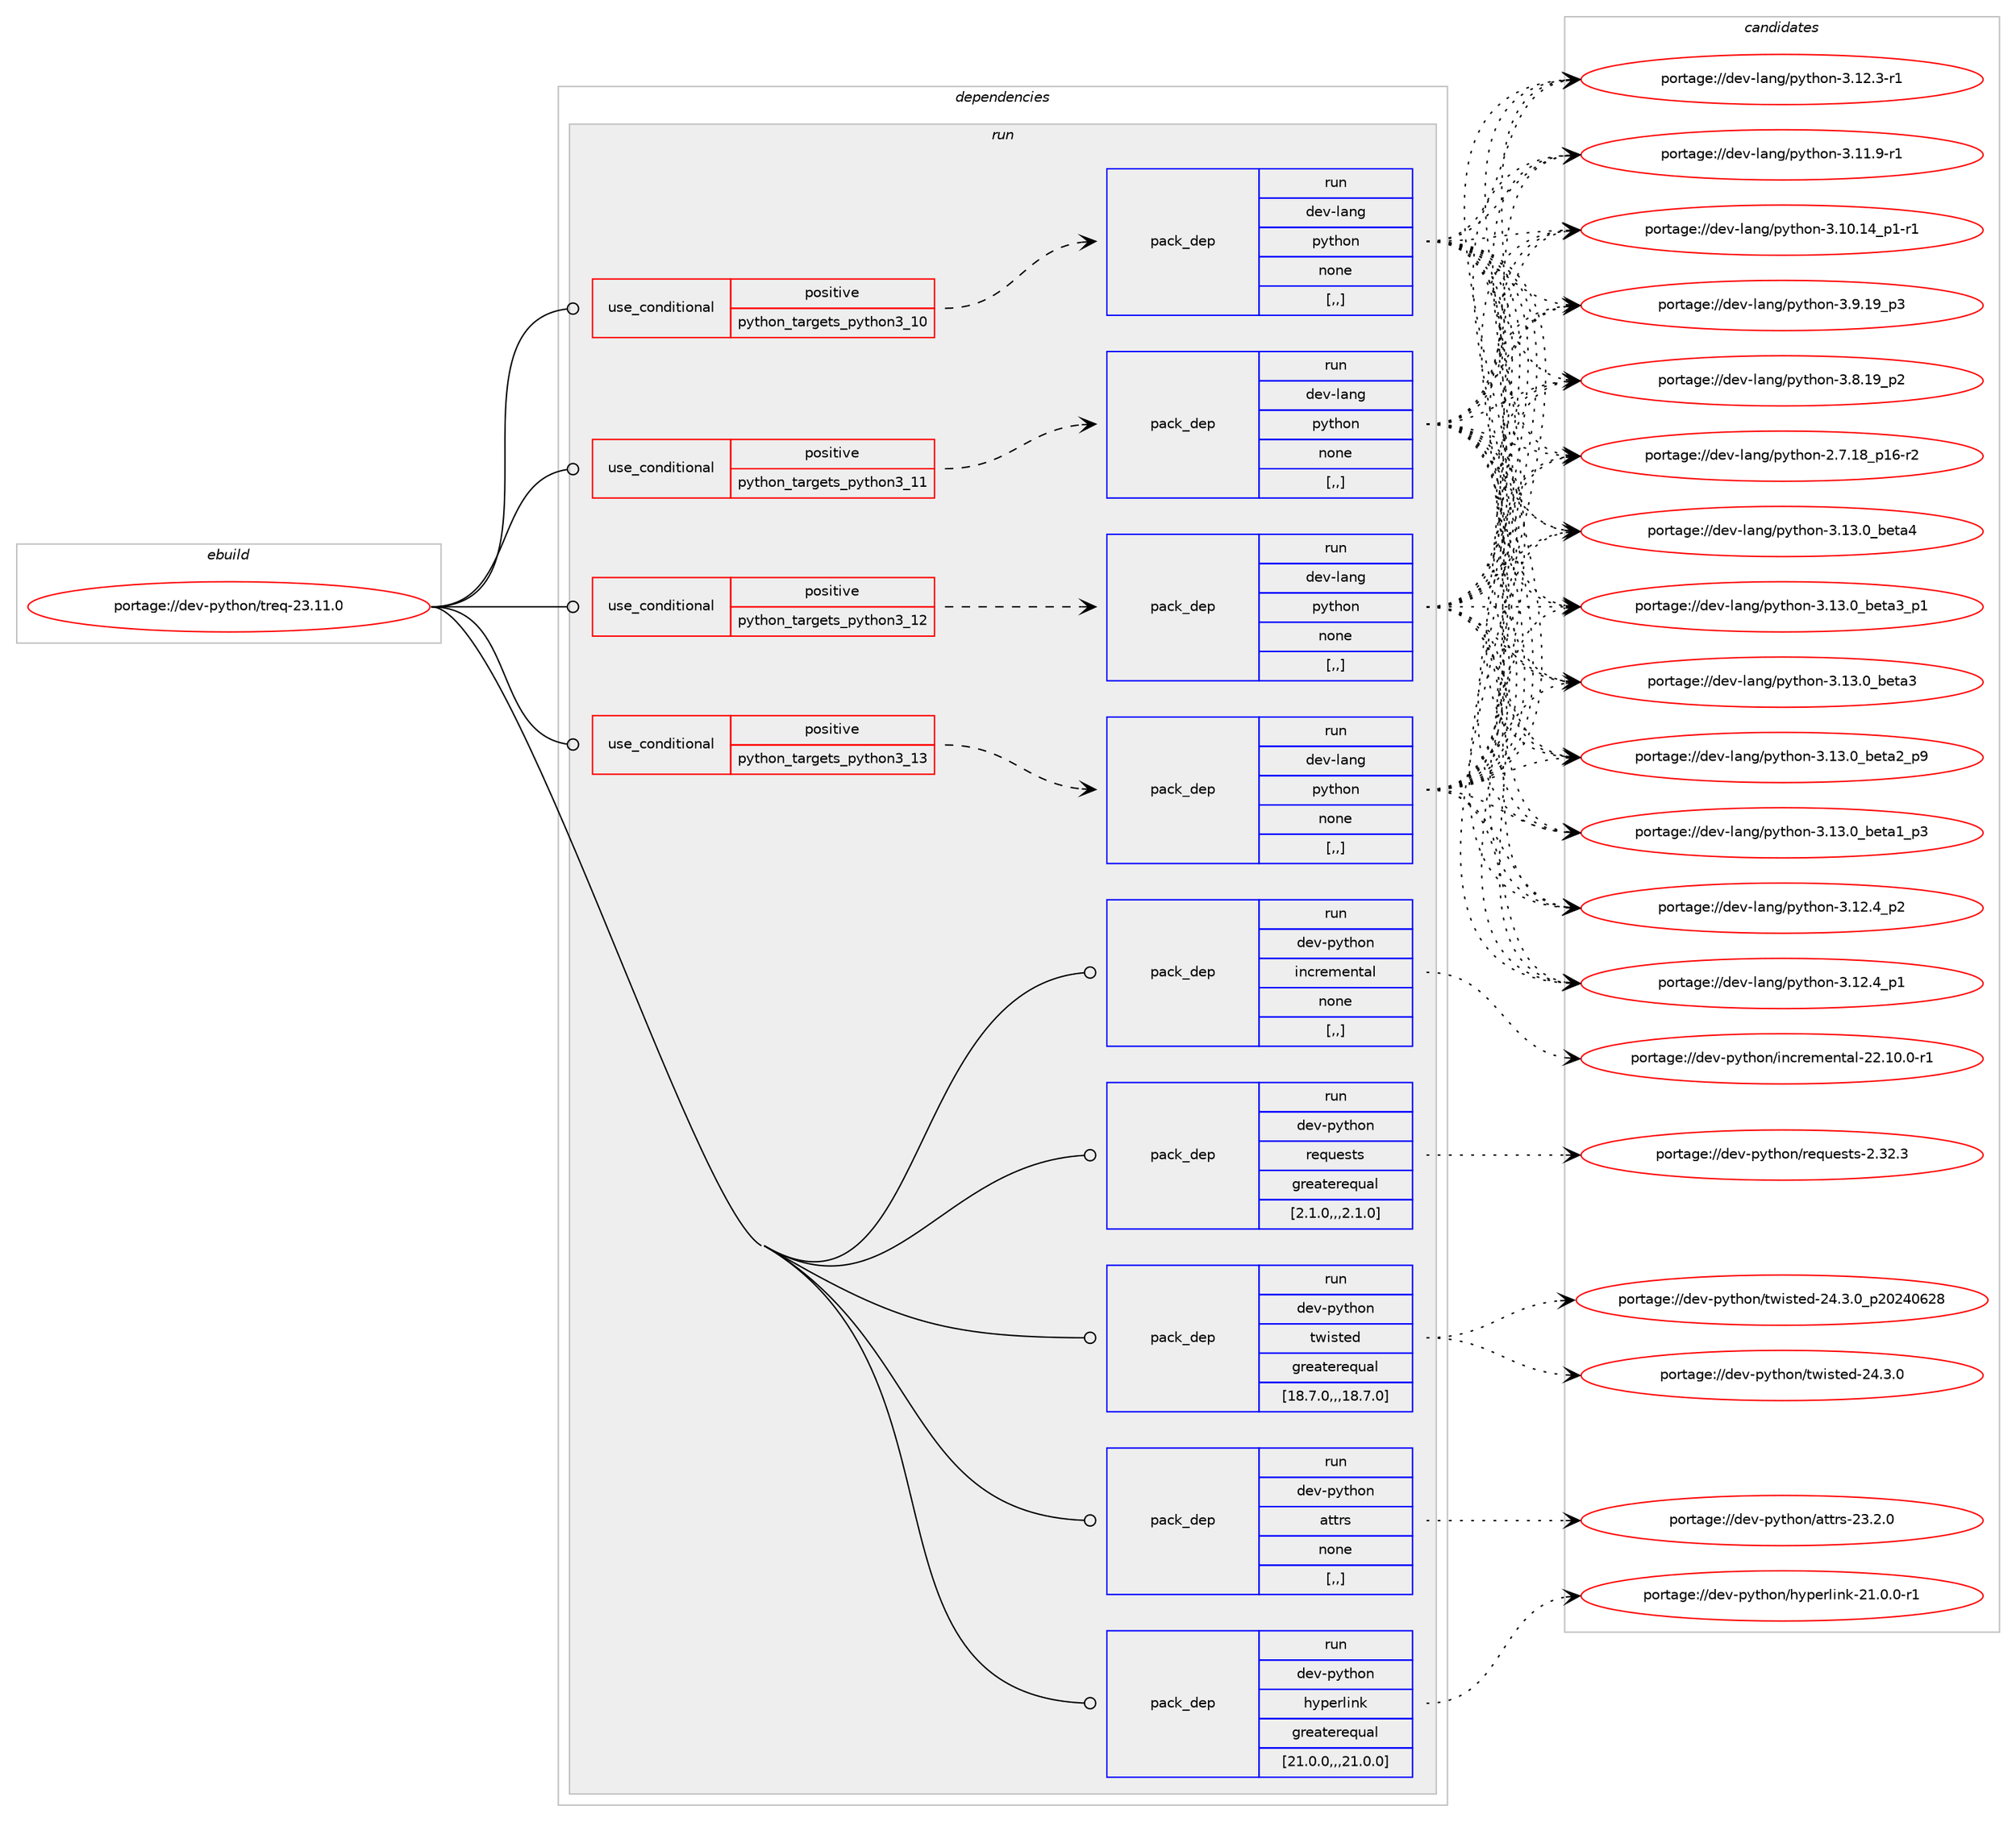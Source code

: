 digraph prolog {

# *************
# Graph options
# *************

newrank=true;
concentrate=true;
compound=true;
graph [rankdir=LR,fontname=Helvetica,fontsize=10,ranksep=1.5];#, ranksep=2.5, nodesep=0.2];
edge  [arrowhead=vee];
node  [fontname=Helvetica,fontsize=10];

# **********
# The ebuild
# **********

subgraph cluster_leftcol {
color=gray;
label=<<i>ebuild</i>>;
id [label="portage://dev-python/treq-23.11.0", color=red, width=4, href="../dev-python/treq-23.11.0.svg"];
}

# ****************
# The dependencies
# ****************

subgraph cluster_midcol {
color=gray;
label=<<i>dependencies</i>>;
subgraph cluster_compile {
fillcolor="#eeeeee";
style=filled;
label=<<i>compile</i>>;
}
subgraph cluster_compileandrun {
fillcolor="#eeeeee";
style=filled;
label=<<i>compile and run</i>>;
}
subgraph cluster_run {
fillcolor="#eeeeee";
style=filled;
label=<<i>run</i>>;
subgraph cond40737 {
dependency166390 [label=<<TABLE BORDER="0" CELLBORDER="1" CELLSPACING="0" CELLPADDING="4"><TR><TD ROWSPAN="3" CELLPADDING="10">use_conditional</TD></TR><TR><TD>positive</TD></TR><TR><TD>python_targets_python3_10</TD></TR></TABLE>>, shape=none, color=red];
subgraph pack124380 {
dependency166391 [label=<<TABLE BORDER="0" CELLBORDER="1" CELLSPACING="0" CELLPADDING="4" WIDTH="220"><TR><TD ROWSPAN="6" CELLPADDING="30">pack_dep</TD></TR><TR><TD WIDTH="110">run</TD></TR><TR><TD>dev-lang</TD></TR><TR><TD>python</TD></TR><TR><TD>none</TD></TR><TR><TD>[,,]</TD></TR></TABLE>>, shape=none, color=blue];
}
dependency166390:e -> dependency166391:w [weight=20,style="dashed",arrowhead="vee"];
}
id:e -> dependency166390:w [weight=20,style="solid",arrowhead="odot"];
subgraph cond40738 {
dependency166392 [label=<<TABLE BORDER="0" CELLBORDER="1" CELLSPACING="0" CELLPADDING="4"><TR><TD ROWSPAN="3" CELLPADDING="10">use_conditional</TD></TR><TR><TD>positive</TD></TR><TR><TD>python_targets_python3_11</TD></TR></TABLE>>, shape=none, color=red];
subgraph pack124381 {
dependency166393 [label=<<TABLE BORDER="0" CELLBORDER="1" CELLSPACING="0" CELLPADDING="4" WIDTH="220"><TR><TD ROWSPAN="6" CELLPADDING="30">pack_dep</TD></TR><TR><TD WIDTH="110">run</TD></TR><TR><TD>dev-lang</TD></TR><TR><TD>python</TD></TR><TR><TD>none</TD></TR><TR><TD>[,,]</TD></TR></TABLE>>, shape=none, color=blue];
}
dependency166392:e -> dependency166393:w [weight=20,style="dashed",arrowhead="vee"];
}
id:e -> dependency166392:w [weight=20,style="solid",arrowhead="odot"];
subgraph cond40739 {
dependency166394 [label=<<TABLE BORDER="0" CELLBORDER="1" CELLSPACING="0" CELLPADDING="4"><TR><TD ROWSPAN="3" CELLPADDING="10">use_conditional</TD></TR><TR><TD>positive</TD></TR><TR><TD>python_targets_python3_12</TD></TR></TABLE>>, shape=none, color=red];
subgraph pack124382 {
dependency166395 [label=<<TABLE BORDER="0" CELLBORDER="1" CELLSPACING="0" CELLPADDING="4" WIDTH="220"><TR><TD ROWSPAN="6" CELLPADDING="30">pack_dep</TD></TR><TR><TD WIDTH="110">run</TD></TR><TR><TD>dev-lang</TD></TR><TR><TD>python</TD></TR><TR><TD>none</TD></TR><TR><TD>[,,]</TD></TR></TABLE>>, shape=none, color=blue];
}
dependency166394:e -> dependency166395:w [weight=20,style="dashed",arrowhead="vee"];
}
id:e -> dependency166394:w [weight=20,style="solid",arrowhead="odot"];
subgraph cond40740 {
dependency166396 [label=<<TABLE BORDER="0" CELLBORDER="1" CELLSPACING="0" CELLPADDING="4"><TR><TD ROWSPAN="3" CELLPADDING="10">use_conditional</TD></TR><TR><TD>positive</TD></TR><TR><TD>python_targets_python3_13</TD></TR></TABLE>>, shape=none, color=red];
subgraph pack124383 {
dependency166397 [label=<<TABLE BORDER="0" CELLBORDER="1" CELLSPACING="0" CELLPADDING="4" WIDTH="220"><TR><TD ROWSPAN="6" CELLPADDING="30">pack_dep</TD></TR><TR><TD WIDTH="110">run</TD></TR><TR><TD>dev-lang</TD></TR><TR><TD>python</TD></TR><TR><TD>none</TD></TR><TR><TD>[,,]</TD></TR></TABLE>>, shape=none, color=blue];
}
dependency166396:e -> dependency166397:w [weight=20,style="dashed",arrowhead="vee"];
}
id:e -> dependency166396:w [weight=20,style="solid",arrowhead="odot"];
subgraph pack124384 {
dependency166398 [label=<<TABLE BORDER="0" CELLBORDER="1" CELLSPACING="0" CELLPADDING="4" WIDTH="220"><TR><TD ROWSPAN="6" CELLPADDING="30">pack_dep</TD></TR><TR><TD WIDTH="110">run</TD></TR><TR><TD>dev-python</TD></TR><TR><TD>attrs</TD></TR><TR><TD>none</TD></TR><TR><TD>[,,]</TD></TR></TABLE>>, shape=none, color=blue];
}
id:e -> dependency166398:w [weight=20,style="solid",arrowhead="odot"];
subgraph pack124385 {
dependency166399 [label=<<TABLE BORDER="0" CELLBORDER="1" CELLSPACING="0" CELLPADDING="4" WIDTH="220"><TR><TD ROWSPAN="6" CELLPADDING="30">pack_dep</TD></TR><TR><TD WIDTH="110">run</TD></TR><TR><TD>dev-python</TD></TR><TR><TD>hyperlink</TD></TR><TR><TD>greaterequal</TD></TR><TR><TD>[21.0.0,,,21.0.0]</TD></TR></TABLE>>, shape=none, color=blue];
}
id:e -> dependency166399:w [weight=20,style="solid",arrowhead="odot"];
subgraph pack124386 {
dependency166400 [label=<<TABLE BORDER="0" CELLBORDER="1" CELLSPACING="0" CELLPADDING="4" WIDTH="220"><TR><TD ROWSPAN="6" CELLPADDING="30">pack_dep</TD></TR><TR><TD WIDTH="110">run</TD></TR><TR><TD>dev-python</TD></TR><TR><TD>incremental</TD></TR><TR><TD>none</TD></TR><TR><TD>[,,]</TD></TR></TABLE>>, shape=none, color=blue];
}
id:e -> dependency166400:w [weight=20,style="solid",arrowhead="odot"];
subgraph pack124387 {
dependency166401 [label=<<TABLE BORDER="0" CELLBORDER="1" CELLSPACING="0" CELLPADDING="4" WIDTH="220"><TR><TD ROWSPAN="6" CELLPADDING="30">pack_dep</TD></TR><TR><TD WIDTH="110">run</TD></TR><TR><TD>dev-python</TD></TR><TR><TD>requests</TD></TR><TR><TD>greaterequal</TD></TR><TR><TD>[2.1.0,,,2.1.0]</TD></TR></TABLE>>, shape=none, color=blue];
}
id:e -> dependency166401:w [weight=20,style="solid",arrowhead="odot"];
subgraph pack124388 {
dependency166402 [label=<<TABLE BORDER="0" CELLBORDER="1" CELLSPACING="0" CELLPADDING="4" WIDTH="220"><TR><TD ROWSPAN="6" CELLPADDING="30">pack_dep</TD></TR><TR><TD WIDTH="110">run</TD></TR><TR><TD>dev-python</TD></TR><TR><TD>twisted</TD></TR><TR><TD>greaterequal</TD></TR><TR><TD>[18.7.0,,,18.7.0]</TD></TR></TABLE>>, shape=none, color=blue];
}
id:e -> dependency166402:w [weight=20,style="solid",arrowhead="odot"];
}
}

# **************
# The candidates
# **************

subgraph cluster_choices {
rank=same;
color=gray;
label=<<i>candidates</i>>;

subgraph choice124380 {
color=black;
nodesep=1;
choice1001011184510897110103471121211161041111104551464951464895981011169752 [label="portage://dev-lang/python-3.13.0_beta4", color=red, width=4,href="../dev-lang/python-3.13.0_beta4.svg"];
choice10010111845108971101034711212111610411111045514649514648959810111697519511249 [label="portage://dev-lang/python-3.13.0_beta3_p1", color=red, width=4,href="../dev-lang/python-3.13.0_beta3_p1.svg"];
choice1001011184510897110103471121211161041111104551464951464895981011169751 [label="portage://dev-lang/python-3.13.0_beta3", color=red, width=4,href="../dev-lang/python-3.13.0_beta3.svg"];
choice10010111845108971101034711212111610411111045514649514648959810111697509511257 [label="portage://dev-lang/python-3.13.0_beta2_p9", color=red, width=4,href="../dev-lang/python-3.13.0_beta2_p9.svg"];
choice10010111845108971101034711212111610411111045514649514648959810111697499511251 [label="portage://dev-lang/python-3.13.0_beta1_p3", color=red, width=4,href="../dev-lang/python-3.13.0_beta1_p3.svg"];
choice100101118451089711010347112121116104111110455146495046529511250 [label="portage://dev-lang/python-3.12.4_p2", color=red, width=4,href="../dev-lang/python-3.12.4_p2.svg"];
choice100101118451089711010347112121116104111110455146495046529511249 [label="portage://dev-lang/python-3.12.4_p1", color=red, width=4,href="../dev-lang/python-3.12.4_p1.svg"];
choice100101118451089711010347112121116104111110455146495046514511449 [label="portage://dev-lang/python-3.12.3-r1", color=red, width=4,href="../dev-lang/python-3.12.3-r1.svg"];
choice100101118451089711010347112121116104111110455146494946574511449 [label="portage://dev-lang/python-3.11.9-r1", color=red, width=4,href="../dev-lang/python-3.11.9-r1.svg"];
choice100101118451089711010347112121116104111110455146494846495295112494511449 [label="portage://dev-lang/python-3.10.14_p1-r1", color=red, width=4,href="../dev-lang/python-3.10.14_p1-r1.svg"];
choice100101118451089711010347112121116104111110455146574649579511251 [label="portage://dev-lang/python-3.9.19_p3", color=red, width=4,href="../dev-lang/python-3.9.19_p3.svg"];
choice100101118451089711010347112121116104111110455146564649579511250 [label="portage://dev-lang/python-3.8.19_p2", color=red, width=4,href="../dev-lang/python-3.8.19_p2.svg"];
choice100101118451089711010347112121116104111110455046554649569511249544511450 [label="portage://dev-lang/python-2.7.18_p16-r2", color=red, width=4,href="../dev-lang/python-2.7.18_p16-r2.svg"];
dependency166391:e -> choice1001011184510897110103471121211161041111104551464951464895981011169752:w [style=dotted,weight="100"];
dependency166391:e -> choice10010111845108971101034711212111610411111045514649514648959810111697519511249:w [style=dotted,weight="100"];
dependency166391:e -> choice1001011184510897110103471121211161041111104551464951464895981011169751:w [style=dotted,weight="100"];
dependency166391:e -> choice10010111845108971101034711212111610411111045514649514648959810111697509511257:w [style=dotted,weight="100"];
dependency166391:e -> choice10010111845108971101034711212111610411111045514649514648959810111697499511251:w [style=dotted,weight="100"];
dependency166391:e -> choice100101118451089711010347112121116104111110455146495046529511250:w [style=dotted,weight="100"];
dependency166391:e -> choice100101118451089711010347112121116104111110455146495046529511249:w [style=dotted,weight="100"];
dependency166391:e -> choice100101118451089711010347112121116104111110455146495046514511449:w [style=dotted,weight="100"];
dependency166391:e -> choice100101118451089711010347112121116104111110455146494946574511449:w [style=dotted,weight="100"];
dependency166391:e -> choice100101118451089711010347112121116104111110455146494846495295112494511449:w [style=dotted,weight="100"];
dependency166391:e -> choice100101118451089711010347112121116104111110455146574649579511251:w [style=dotted,weight="100"];
dependency166391:e -> choice100101118451089711010347112121116104111110455146564649579511250:w [style=dotted,weight="100"];
dependency166391:e -> choice100101118451089711010347112121116104111110455046554649569511249544511450:w [style=dotted,weight="100"];
}
subgraph choice124381 {
color=black;
nodesep=1;
choice1001011184510897110103471121211161041111104551464951464895981011169752 [label="portage://dev-lang/python-3.13.0_beta4", color=red, width=4,href="../dev-lang/python-3.13.0_beta4.svg"];
choice10010111845108971101034711212111610411111045514649514648959810111697519511249 [label="portage://dev-lang/python-3.13.0_beta3_p1", color=red, width=4,href="../dev-lang/python-3.13.0_beta3_p1.svg"];
choice1001011184510897110103471121211161041111104551464951464895981011169751 [label="portage://dev-lang/python-3.13.0_beta3", color=red, width=4,href="../dev-lang/python-3.13.0_beta3.svg"];
choice10010111845108971101034711212111610411111045514649514648959810111697509511257 [label="portage://dev-lang/python-3.13.0_beta2_p9", color=red, width=4,href="../dev-lang/python-3.13.0_beta2_p9.svg"];
choice10010111845108971101034711212111610411111045514649514648959810111697499511251 [label="portage://dev-lang/python-3.13.0_beta1_p3", color=red, width=4,href="../dev-lang/python-3.13.0_beta1_p3.svg"];
choice100101118451089711010347112121116104111110455146495046529511250 [label="portage://dev-lang/python-3.12.4_p2", color=red, width=4,href="../dev-lang/python-3.12.4_p2.svg"];
choice100101118451089711010347112121116104111110455146495046529511249 [label="portage://dev-lang/python-3.12.4_p1", color=red, width=4,href="../dev-lang/python-3.12.4_p1.svg"];
choice100101118451089711010347112121116104111110455146495046514511449 [label="portage://dev-lang/python-3.12.3-r1", color=red, width=4,href="../dev-lang/python-3.12.3-r1.svg"];
choice100101118451089711010347112121116104111110455146494946574511449 [label="portage://dev-lang/python-3.11.9-r1", color=red, width=4,href="../dev-lang/python-3.11.9-r1.svg"];
choice100101118451089711010347112121116104111110455146494846495295112494511449 [label="portage://dev-lang/python-3.10.14_p1-r1", color=red, width=4,href="../dev-lang/python-3.10.14_p1-r1.svg"];
choice100101118451089711010347112121116104111110455146574649579511251 [label="portage://dev-lang/python-3.9.19_p3", color=red, width=4,href="../dev-lang/python-3.9.19_p3.svg"];
choice100101118451089711010347112121116104111110455146564649579511250 [label="portage://dev-lang/python-3.8.19_p2", color=red, width=4,href="../dev-lang/python-3.8.19_p2.svg"];
choice100101118451089711010347112121116104111110455046554649569511249544511450 [label="portage://dev-lang/python-2.7.18_p16-r2", color=red, width=4,href="../dev-lang/python-2.7.18_p16-r2.svg"];
dependency166393:e -> choice1001011184510897110103471121211161041111104551464951464895981011169752:w [style=dotted,weight="100"];
dependency166393:e -> choice10010111845108971101034711212111610411111045514649514648959810111697519511249:w [style=dotted,weight="100"];
dependency166393:e -> choice1001011184510897110103471121211161041111104551464951464895981011169751:w [style=dotted,weight="100"];
dependency166393:e -> choice10010111845108971101034711212111610411111045514649514648959810111697509511257:w [style=dotted,weight="100"];
dependency166393:e -> choice10010111845108971101034711212111610411111045514649514648959810111697499511251:w [style=dotted,weight="100"];
dependency166393:e -> choice100101118451089711010347112121116104111110455146495046529511250:w [style=dotted,weight="100"];
dependency166393:e -> choice100101118451089711010347112121116104111110455146495046529511249:w [style=dotted,weight="100"];
dependency166393:e -> choice100101118451089711010347112121116104111110455146495046514511449:w [style=dotted,weight="100"];
dependency166393:e -> choice100101118451089711010347112121116104111110455146494946574511449:w [style=dotted,weight="100"];
dependency166393:e -> choice100101118451089711010347112121116104111110455146494846495295112494511449:w [style=dotted,weight="100"];
dependency166393:e -> choice100101118451089711010347112121116104111110455146574649579511251:w [style=dotted,weight="100"];
dependency166393:e -> choice100101118451089711010347112121116104111110455146564649579511250:w [style=dotted,weight="100"];
dependency166393:e -> choice100101118451089711010347112121116104111110455046554649569511249544511450:w [style=dotted,weight="100"];
}
subgraph choice124382 {
color=black;
nodesep=1;
choice1001011184510897110103471121211161041111104551464951464895981011169752 [label="portage://dev-lang/python-3.13.0_beta4", color=red, width=4,href="../dev-lang/python-3.13.0_beta4.svg"];
choice10010111845108971101034711212111610411111045514649514648959810111697519511249 [label="portage://dev-lang/python-3.13.0_beta3_p1", color=red, width=4,href="../dev-lang/python-3.13.0_beta3_p1.svg"];
choice1001011184510897110103471121211161041111104551464951464895981011169751 [label="portage://dev-lang/python-3.13.0_beta3", color=red, width=4,href="../dev-lang/python-3.13.0_beta3.svg"];
choice10010111845108971101034711212111610411111045514649514648959810111697509511257 [label="portage://dev-lang/python-3.13.0_beta2_p9", color=red, width=4,href="../dev-lang/python-3.13.0_beta2_p9.svg"];
choice10010111845108971101034711212111610411111045514649514648959810111697499511251 [label="portage://dev-lang/python-3.13.0_beta1_p3", color=red, width=4,href="../dev-lang/python-3.13.0_beta1_p3.svg"];
choice100101118451089711010347112121116104111110455146495046529511250 [label="portage://dev-lang/python-3.12.4_p2", color=red, width=4,href="../dev-lang/python-3.12.4_p2.svg"];
choice100101118451089711010347112121116104111110455146495046529511249 [label="portage://dev-lang/python-3.12.4_p1", color=red, width=4,href="../dev-lang/python-3.12.4_p1.svg"];
choice100101118451089711010347112121116104111110455146495046514511449 [label="portage://dev-lang/python-3.12.3-r1", color=red, width=4,href="../dev-lang/python-3.12.3-r1.svg"];
choice100101118451089711010347112121116104111110455146494946574511449 [label="portage://dev-lang/python-3.11.9-r1", color=red, width=4,href="../dev-lang/python-3.11.9-r1.svg"];
choice100101118451089711010347112121116104111110455146494846495295112494511449 [label="portage://dev-lang/python-3.10.14_p1-r1", color=red, width=4,href="../dev-lang/python-3.10.14_p1-r1.svg"];
choice100101118451089711010347112121116104111110455146574649579511251 [label="portage://dev-lang/python-3.9.19_p3", color=red, width=4,href="../dev-lang/python-3.9.19_p3.svg"];
choice100101118451089711010347112121116104111110455146564649579511250 [label="portage://dev-lang/python-3.8.19_p2", color=red, width=4,href="../dev-lang/python-3.8.19_p2.svg"];
choice100101118451089711010347112121116104111110455046554649569511249544511450 [label="portage://dev-lang/python-2.7.18_p16-r2", color=red, width=4,href="../dev-lang/python-2.7.18_p16-r2.svg"];
dependency166395:e -> choice1001011184510897110103471121211161041111104551464951464895981011169752:w [style=dotted,weight="100"];
dependency166395:e -> choice10010111845108971101034711212111610411111045514649514648959810111697519511249:w [style=dotted,weight="100"];
dependency166395:e -> choice1001011184510897110103471121211161041111104551464951464895981011169751:w [style=dotted,weight="100"];
dependency166395:e -> choice10010111845108971101034711212111610411111045514649514648959810111697509511257:w [style=dotted,weight="100"];
dependency166395:e -> choice10010111845108971101034711212111610411111045514649514648959810111697499511251:w [style=dotted,weight="100"];
dependency166395:e -> choice100101118451089711010347112121116104111110455146495046529511250:w [style=dotted,weight="100"];
dependency166395:e -> choice100101118451089711010347112121116104111110455146495046529511249:w [style=dotted,weight="100"];
dependency166395:e -> choice100101118451089711010347112121116104111110455146495046514511449:w [style=dotted,weight="100"];
dependency166395:e -> choice100101118451089711010347112121116104111110455146494946574511449:w [style=dotted,weight="100"];
dependency166395:e -> choice100101118451089711010347112121116104111110455146494846495295112494511449:w [style=dotted,weight="100"];
dependency166395:e -> choice100101118451089711010347112121116104111110455146574649579511251:w [style=dotted,weight="100"];
dependency166395:e -> choice100101118451089711010347112121116104111110455146564649579511250:w [style=dotted,weight="100"];
dependency166395:e -> choice100101118451089711010347112121116104111110455046554649569511249544511450:w [style=dotted,weight="100"];
}
subgraph choice124383 {
color=black;
nodesep=1;
choice1001011184510897110103471121211161041111104551464951464895981011169752 [label="portage://dev-lang/python-3.13.0_beta4", color=red, width=4,href="../dev-lang/python-3.13.0_beta4.svg"];
choice10010111845108971101034711212111610411111045514649514648959810111697519511249 [label="portage://dev-lang/python-3.13.0_beta3_p1", color=red, width=4,href="../dev-lang/python-3.13.0_beta3_p1.svg"];
choice1001011184510897110103471121211161041111104551464951464895981011169751 [label="portage://dev-lang/python-3.13.0_beta3", color=red, width=4,href="../dev-lang/python-3.13.0_beta3.svg"];
choice10010111845108971101034711212111610411111045514649514648959810111697509511257 [label="portage://dev-lang/python-3.13.0_beta2_p9", color=red, width=4,href="../dev-lang/python-3.13.0_beta2_p9.svg"];
choice10010111845108971101034711212111610411111045514649514648959810111697499511251 [label="portage://dev-lang/python-3.13.0_beta1_p3", color=red, width=4,href="../dev-lang/python-3.13.0_beta1_p3.svg"];
choice100101118451089711010347112121116104111110455146495046529511250 [label="portage://dev-lang/python-3.12.4_p2", color=red, width=4,href="../dev-lang/python-3.12.4_p2.svg"];
choice100101118451089711010347112121116104111110455146495046529511249 [label="portage://dev-lang/python-3.12.4_p1", color=red, width=4,href="../dev-lang/python-3.12.4_p1.svg"];
choice100101118451089711010347112121116104111110455146495046514511449 [label="portage://dev-lang/python-3.12.3-r1", color=red, width=4,href="../dev-lang/python-3.12.3-r1.svg"];
choice100101118451089711010347112121116104111110455146494946574511449 [label="portage://dev-lang/python-3.11.9-r1", color=red, width=4,href="../dev-lang/python-3.11.9-r1.svg"];
choice100101118451089711010347112121116104111110455146494846495295112494511449 [label="portage://dev-lang/python-3.10.14_p1-r1", color=red, width=4,href="../dev-lang/python-3.10.14_p1-r1.svg"];
choice100101118451089711010347112121116104111110455146574649579511251 [label="portage://dev-lang/python-3.9.19_p3", color=red, width=4,href="../dev-lang/python-3.9.19_p3.svg"];
choice100101118451089711010347112121116104111110455146564649579511250 [label="portage://dev-lang/python-3.8.19_p2", color=red, width=4,href="../dev-lang/python-3.8.19_p2.svg"];
choice100101118451089711010347112121116104111110455046554649569511249544511450 [label="portage://dev-lang/python-2.7.18_p16-r2", color=red, width=4,href="../dev-lang/python-2.7.18_p16-r2.svg"];
dependency166397:e -> choice1001011184510897110103471121211161041111104551464951464895981011169752:w [style=dotted,weight="100"];
dependency166397:e -> choice10010111845108971101034711212111610411111045514649514648959810111697519511249:w [style=dotted,weight="100"];
dependency166397:e -> choice1001011184510897110103471121211161041111104551464951464895981011169751:w [style=dotted,weight="100"];
dependency166397:e -> choice10010111845108971101034711212111610411111045514649514648959810111697509511257:w [style=dotted,weight="100"];
dependency166397:e -> choice10010111845108971101034711212111610411111045514649514648959810111697499511251:w [style=dotted,weight="100"];
dependency166397:e -> choice100101118451089711010347112121116104111110455146495046529511250:w [style=dotted,weight="100"];
dependency166397:e -> choice100101118451089711010347112121116104111110455146495046529511249:w [style=dotted,weight="100"];
dependency166397:e -> choice100101118451089711010347112121116104111110455146495046514511449:w [style=dotted,weight="100"];
dependency166397:e -> choice100101118451089711010347112121116104111110455146494946574511449:w [style=dotted,weight="100"];
dependency166397:e -> choice100101118451089711010347112121116104111110455146494846495295112494511449:w [style=dotted,weight="100"];
dependency166397:e -> choice100101118451089711010347112121116104111110455146574649579511251:w [style=dotted,weight="100"];
dependency166397:e -> choice100101118451089711010347112121116104111110455146564649579511250:w [style=dotted,weight="100"];
dependency166397:e -> choice100101118451089711010347112121116104111110455046554649569511249544511450:w [style=dotted,weight="100"];
}
subgraph choice124384 {
color=black;
nodesep=1;
choice10010111845112121116104111110479711611611411545505146504648 [label="portage://dev-python/attrs-23.2.0", color=red, width=4,href="../dev-python/attrs-23.2.0.svg"];
dependency166398:e -> choice10010111845112121116104111110479711611611411545505146504648:w [style=dotted,weight="100"];
}
subgraph choice124385 {
color=black;
nodesep=1;
choice1001011184511212111610411111047104121112101114108105110107455049464846484511449 [label="portage://dev-python/hyperlink-21.0.0-r1", color=red, width=4,href="../dev-python/hyperlink-21.0.0-r1.svg"];
dependency166399:e -> choice1001011184511212111610411111047104121112101114108105110107455049464846484511449:w [style=dotted,weight="100"];
}
subgraph choice124386 {
color=black;
nodesep=1;
choice1001011184511212111610411111047105110991141011091011101169710845505046494846484511449 [label="portage://dev-python/incremental-22.10.0-r1", color=red, width=4,href="../dev-python/incremental-22.10.0-r1.svg"];
dependency166400:e -> choice1001011184511212111610411111047105110991141011091011101169710845505046494846484511449:w [style=dotted,weight="100"];
}
subgraph choice124387 {
color=black;
nodesep=1;
choice100101118451121211161041111104711410111311710111511611545504651504651 [label="portage://dev-python/requests-2.32.3", color=red, width=4,href="../dev-python/requests-2.32.3.svg"];
dependency166401:e -> choice100101118451121211161041111104711410111311710111511611545504651504651:w [style=dotted,weight="100"];
}
subgraph choice124388 {
color=black;
nodesep=1;
choice100101118451121211161041111104711611910511511610110045505246514648951125048505248545056 [label="portage://dev-python/twisted-24.3.0_p20240628", color=red, width=4,href="../dev-python/twisted-24.3.0_p20240628.svg"];
choice100101118451121211161041111104711611910511511610110045505246514648 [label="portage://dev-python/twisted-24.3.0", color=red, width=4,href="../dev-python/twisted-24.3.0.svg"];
dependency166402:e -> choice100101118451121211161041111104711611910511511610110045505246514648951125048505248545056:w [style=dotted,weight="100"];
dependency166402:e -> choice100101118451121211161041111104711611910511511610110045505246514648:w [style=dotted,weight="100"];
}
}

}
